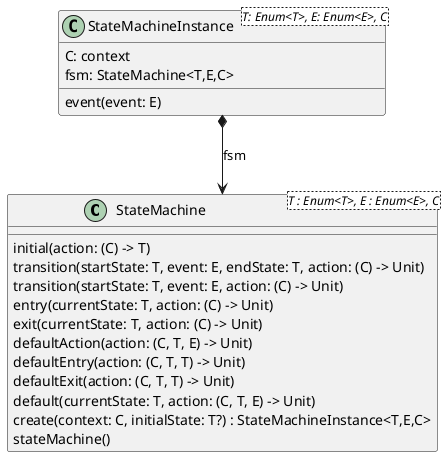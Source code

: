 @startuml


class StateMachine<T : Enum<T>, E : Enum<E>, C> {
    initial(action: (C) -> T)
    transition(startState: T, event: E, endState: T, action: (C) -> Unit)
    transition(startState: T, event: E, action: (C) -> Unit)
    entry(currentState: T, action: (C) -> Unit)
    exit(currentState: T, action: (C) -> Unit)
    defaultAction(action: (C, T, E) -> Unit)
    defaultEntry(action: (C, T, T) -> Unit)
    defaultExit(action: (C, T, T) -> Unit)
    default(currentState: T, action: (C, T, E) -> Unit)
    create(context: C, initialState: T?) : StateMachineInstance<T,E,C>
    stateMachine()
}

class StateMachineInstance<T: Enum<T>, E: Enum<E>, C> {
    C: context
    fsm: StateMachine<T,E,C>
    event(event: E)
}

StateMachineInstance *--> StateMachine : fsm


@enduml
